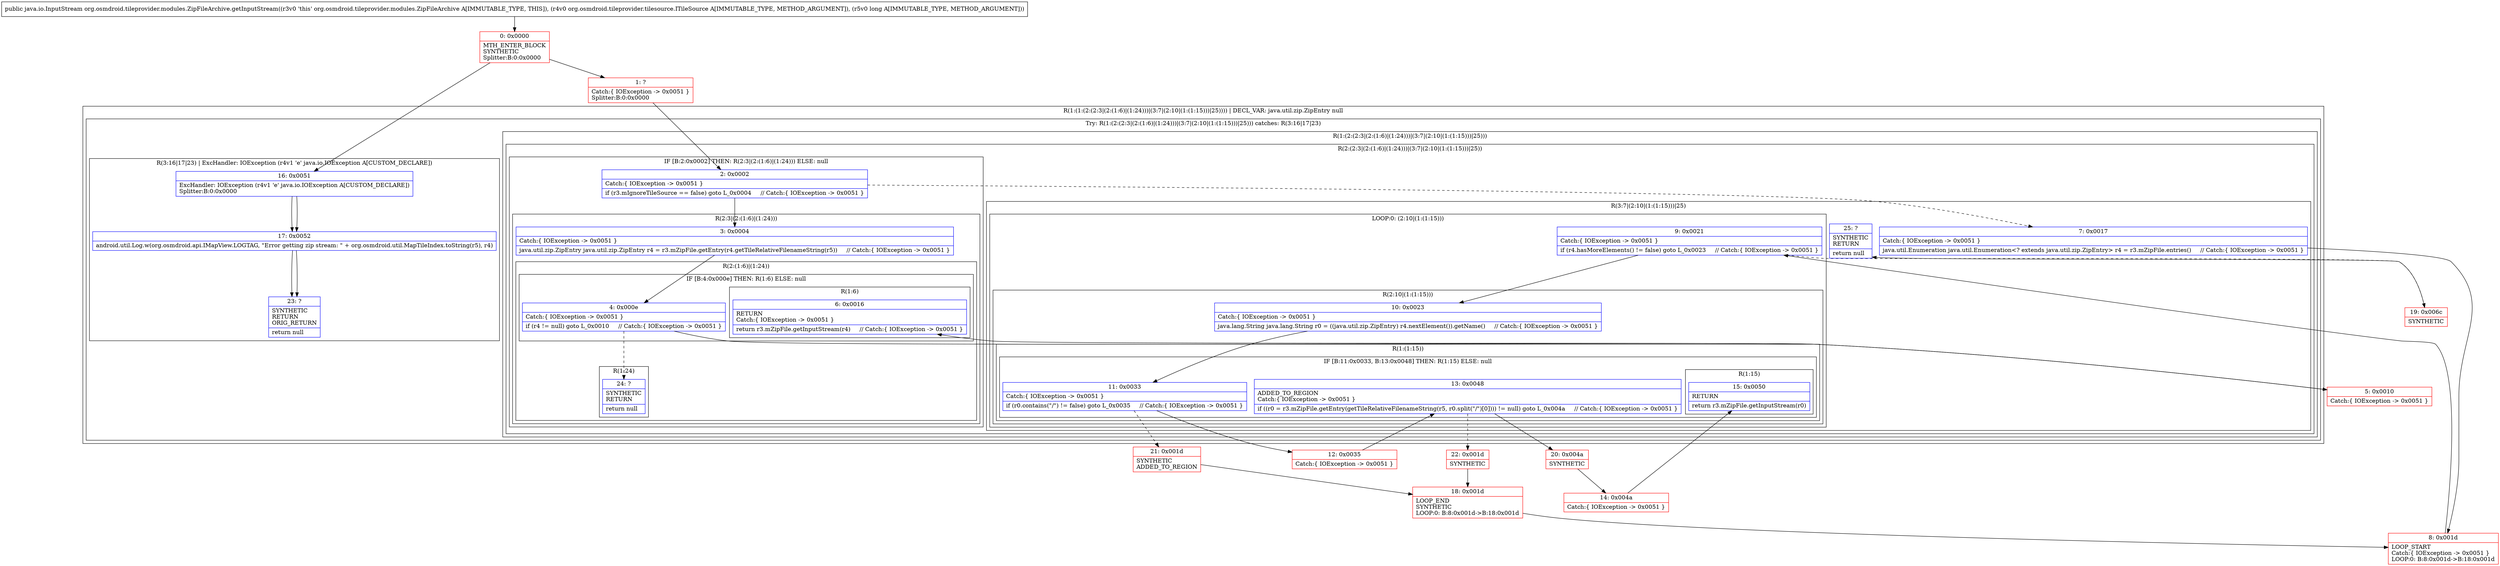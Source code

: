 digraph "CFG fororg.osmdroid.tileprovider.modules.ZipFileArchive.getInputStream(Lorg\/osmdroid\/tileprovider\/tilesource\/ITileSource;J)Ljava\/io\/InputStream;" {
subgraph cluster_Region_1597894167 {
label = "R(1:(1:(2:(2:3|(2:(1:6)|(1:24)))|(3:7|(2:10|(1:(1:15)))|25)))) | DECL_VAR: java.util.zip.ZipEntry null\l";
node [shape=record,color=blue];
subgraph cluster_TryCatchRegion_1425616003 {
label = "Try: R(1:(2:(2:3|(2:(1:6)|(1:24)))|(3:7|(2:10|(1:(1:15)))|25))) catches: R(3:16|17|23)";
node [shape=record,color=blue];
subgraph cluster_Region_187034123 {
label = "R(1:(2:(2:3|(2:(1:6)|(1:24)))|(3:7|(2:10|(1:(1:15)))|25)))";
node [shape=record,color=blue];
subgraph cluster_Region_214105915 {
label = "R(2:(2:3|(2:(1:6)|(1:24)))|(3:7|(2:10|(1:(1:15)))|25))";
node [shape=record,color=blue];
subgraph cluster_IfRegion_1019209186 {
label = "IF [B:2:0x0002] THEN: R(2:3|(2:(1:6)|(1:24))) ELSE: null";
node [shape=record,color=blue];
Node_2 [shape=record,label="{2\:\ 0x0002|Catch:\{ IOException \-\> 0x0051 \}\l|if (r3.mIgnoreTileSource == false) goto L_0x0004     \/\/ Catch:\{ IOException \-\> 0x0051 \}\l}"];
subgraph cluster_Region_1155699720 {
label = "R(2:3|(2:(1:6)|(1:24)))";
node [shape=record,color=blue];
Node_3 [shape=record,label="{3\:\ 0x0004|Catch:\{ IOException \-\> 0x0051 \}\l|java.util.zip.ZipEntry java.util.zip.ZipEntry r4 = r3.mZipFile.getEntry(r4.getTileRelativeFilenameString(r5))     \/\/ Catch:\{ IOException \-\> 0x0051 \}\l}"];
subgraph cluster_Region_566184898 {
label = "R(2:(1:6)|(1:24))";
node [shape=record,color=blue];
subgraph cluster_IfRegion_1238050368 {
label = "IF [B:4:0x000e] THEN: R(1:6) ELSE: null";
node [shape=record,color=blue];
Node_4 [shape=record,label="{4\:\ 0x000e|Catch:\{ IOException \-\> 0x0051 \}\l|if (r4 != null) goto L_0x0010     \/\/ Catch:\{ IOException \-\> 0x0051 \}\l}"];
subgraph cluster_Region_1541485217 {
label = "R(1:6)";
node [shape=record,color=blue];
Node_6 [shape=record,label="{6\:\ 0x0016|RETURN\lCatch:\{ IOException \-\> 0x0051 \}\l|return r3.mZipFile.getInputStream(r4)     \/\/ Catch:\{ IOException \-\> 0x0051 \}\l}"];
}
}
subgraph cluster_Region_99522636 {
label = "R(1:24)";
node [shape=record,color=blue];
Node_24 [shape=record,label="{24\:\ ?|SYNTHETIC\lRETURN\l|return null\l}"];
}
}
}
}
subgraph cluster_Region_784149949 {
label = "R(3:7|(2:10|(1:(1:15)))|25)";
node [shape=record,color=blue];
Node_7 [shape=record,label="{7\:\ 0x0017|Catch:\{ IOException \-\> 0x0051 \}\l|java.util.Enumeration java.util.Enumeration\<? extends java.util.zip.ZipEntry\> r4 = r3.mZipFile.entries()     \/\/ Catch:\{ IOException \-\> 0x0051 \}\l}"];
subgraph cluster_LoopRegion_533876426 {
label = "LOOP:0: (2:10|(1:(1:15)))";
node [shape=record,color=blue];
Node_9 [shape=record,label="{9\:\ 0x0021|Catch:\{ IOException \-\> 0x0051 \}\l|if (r4.hasMoreElements() != false) goto L_0x0023     \/\/ Catch:\{ IOException \-\> 0x0051 \}\l}"];
subgraph cluster_Region_206822765 {
label = "R(2:10|(1:(1:15)))";
node [shape=record,color=blue];
Node_10 [shape=record,label="{10\:\ 0x0023|Catch:\{ IOException \-\> 0x0051 \}\l|java.lang.String java.lang.String r0 = ((java.util.zip.ZipEntry) r4.nextElement()).getName()     \/\/ Catch:\{ IOException \-\> 0x0051 \}\l}"];
subgraph cluster_Region_516855021 {
label = "R(1:(1:15))";
node [shape=record,color=blue];
subgraph cluster_IfRegion_66425102 {
label = "IF [B:11:0x0033, B:13:0x0048] THEN: R(1:15) ELSE: null";
node [shape=record,color=blue];
Node_11 [shape=record,label="{11\:\ 0x0033|Catch:\{ IOException \-\> 0x0051 \}\l|if (r0.contains(\"\/\") != false) goto L_0x0035     \/\/ Catch:\{ IOException \-\> 0x0051 \}\l}"];
Node_13 [shape=record,label="{13\:\ 0x0048|ADDED_TO_REGION\lCatch:\{ IOException \-\> 0x0051 \}\l|if ((r0 = r3.mZipFile.getEntry(getTileRelativeFilenameString(r5, r0.split(\"\/\")[0]))) != null) goto L_0x004a     \/\/ Catch:\{ IOException \-\> 0x0051 \}\l}"];
subgraph cluster_Region_1570628131 {
label = "R(1:15)";
node [shape=record,color=blue];
Node_15 [shape=record,label="{15\:\ 0x0050|RETURN\l|return r3.mZipFile.getInputStream(r0)\l}"];
}
}
}
}
}
Node_25 [shape=record,label="{25\:\ ?|SYNTHETIC\lRETURN\l|return null\l}"];
}
}
}
subgraph cluster_Region_103240457 {
label = "R(3:16|17|23) | ExcHandler: IOException (r4v1 'e' java.io.IOException A[CUSTOM_DECLARE])\l";
node [shape=record,color=blue];
Node_16 [shape=record,label="{16\:\ 0x0051|ExcHandler: IOException (r4v1 'e' java.io.IOException A[CUSTOM_DECLARE])\lSplitter:B:0:0x0000\l}"];
Node_17 [shape=record,label="{17\:\ 0x0052|android.util.Log.w(org.osmdroid.api.IMapView.LOGTAG, \"Error getting zip stream: \" + org.osmdroid.util.MapTileIndex.toString(r5), r4)\l}"];
Node_23 [shape=record,label="{23\:\ ?|SYNTHETIC\lRETURN\lORIG_RETURN\l|return null\l}"];
}
}
}
subgraph cluster_Region_103240457 {
label = "R(3:16|17|23) | ExcHandler: IOException (r4v1 'e' java.io.IOException A[CUSTOM_DECLARE])\l";
node [shape=record,color=blue];
Node_16 [shape=record,label="{16\:\ 0x0051|ExcHandler: IOException (r4v1 'e' java.io.IOException A[CUSTOM_DECLARE])\lSplitter:B:0:0x0000\l}"];
Node_17 [shape=record,label="{17\:\ 0x0052|android.util.Log.w(org.osmdroid.api.IMapView.LOGTAG, \"Error getting zip stream: \" + org.osmdroid.util.MapTileIndex.toString(r5), r4)\l}"];
Node_23 [shape=record,label="{23\:\ ?|SYNTHETIC\lRETURN\lORIG_RETURN\l|return null\l}"];
}
Node_0 [shape=record,color=red,label="{0\:\ 0x0000|MTH_ENTER_BLOCK\lSYNTHETIC\lSplitter:B:0:0x0000\l}"];
Node_1 [shape=record,color=red,label="{1\:\ ?|Catch:\{ IOException \-\> 0x0051 \}\lSplitter:B:0:0x0000\l}"];
Node_5 [shape=record,color=red,label="{5\:\ 0x0010|Catch:\{ IOException \-\> 0x0051 \}\l}"];
Node_8 [shape=record,color=red,label="{8\:\ 0x001d|LOOP_START\lCatch:\{ IOException \-\> 0x0051 \}\lLOOP:0: B:8:0x001d\-\>B:18:0x001d\l}"];
Node_12 [shape=record,color=red,label="{12\:\ 0x0035|Catch:\{ IOException \-\> 0x0051 \}\l}"];
Node_14 [shape=record,color=red,label="{14\:\ 0x004a|Catch:\{ IOException \-\> 0x0051 \}\l}"];
Node_18 [shape=record,color=red,label="{18\:\ 0x001d|LOOP_END\lSYNTHETIC\lLOOP:0: B:8:0x001d\-\>B:18:0x001d\l}"];
Node_19 [shape=record,color=red,label="{19\:\ 0x006c|SYNTHETIC\l}"];
Node_20 [shape=record,color=red,label="{20\:\ 0x004a|SYNTHETIC\l}"];
Node_21 [shape=record,color=red,label="{21\:\ 0x001d|SYNTHETIC\lADDED_TO_REGION\l}"];
Node_22 [shape=record,color=red,label="{22\:\ 0x001d|SYNTHETIC\l}"];
MethodNode[shape=record,label="{public java.io.InputStream org.osmdroid.tileprovider.modules.ZipFileArchive.getInputStream((r3v0 'this' org.osmdroid.tileprovider.modules.ZipFileArchive A[IMMUTABLE_TYPE, THIS]), (r4v0 org.osmdroid.tileprovider.tilesource.ITileSource A[IMMUTABLE_TYPE, METHOD_ARGUMENT]), (r5v0 long A[IMMUTABLE_TYPE, METHOD_ARGUMENT])) }"];
MethodNode -> Node_0;
Node_2 -> Node_3;
Node_2 -> Node_7[style=dashed];
Node_3 -> Node_4;
Node_4 -> Node_5;
Node_4 -> Node_24[style=dashed];
Node_7 -> Node_8;
Node_9 -> Node_10;
Node_9 -> Node_19[style=dashed];
Node_10 -> Node_11;
Node_11 -> Node_12;
Node_11 -> Node_21[style=dashed];
Node_13 -> Node_20;
Node_13 -> Node_22[style=dashed];
Node_16 -> Node_17;
Node_17 -> Node_23;
Node_16 -> Node_17;
Node_17 -> Node_23;
Node_0 -> Node_1;
Node_0 -> Node_16;
Node_1 -> Node_2;
Node_5 -> Node_6;
Node_8 -> Node_9;
Node_12 -> Node_13;
Node_14 -> Node_15;
Node_18 -> Node_8;
Node_19 -> Node_25;
Node_20 -> Node_14;
Node_21 -> Node_18;
Node_22 -> Node_18;
}

